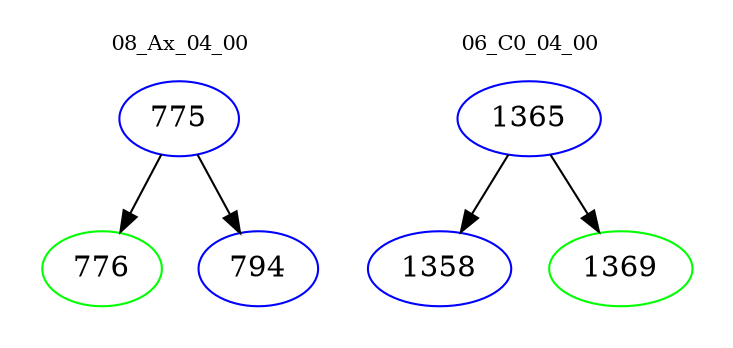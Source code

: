 digraph{
subgraph cluster_0 {
color = white
label = "08_Ax_04_00";
fontsize=10;
T0_775 [label="775", color="blue"]
T0_775 -> T0_776 [color="black"]
T0_776 [label="776", color="green"]
T0_775 -> T0_794 [color="black"]
T0_794 [label="794", color="blue"]
}
subgraph cluster_1 {
color = white
label = "06_C0_04_00";
fontsize=10;
T1_1365 [label="1365", color="blue"]
T1_1365 -> T1_1358 [color="black"]
T1_1358 [label="1358", color="blue"]
T1_1365 -> T1_1369 [color="black"]
T1_1369 [label="1369", color="green"]
}
}
